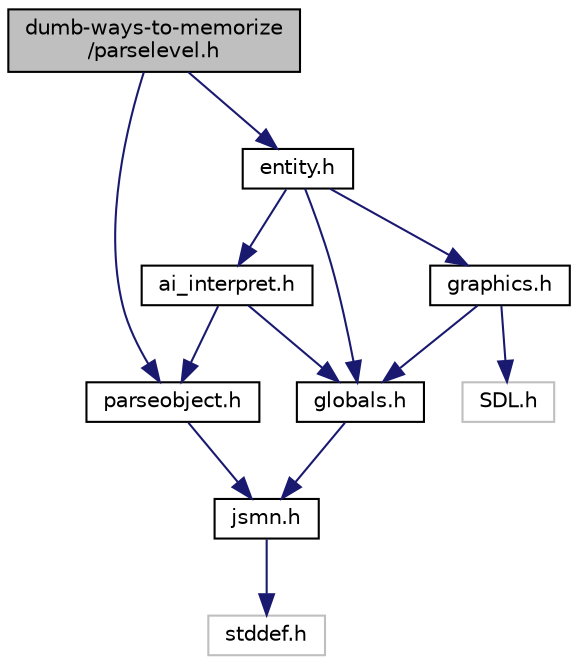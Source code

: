 digraph "dumb-ways-to-memorize/parselevel.h"
{
  edge [fontname="Helvetica",fontsize="10",labelfontname="Helvetica",labelfontsize="10"];
  node [fontname="Helvetica",fontsize="10",shape=record];
  Node1 [label="dumb-ways-to-memorize\l/parselevel.h",height=0.2,width=0.4,color="black", fillcolor="grey75", style="filled", fontcolor="black"];
  Node1 -> Node2 [color="midnightblue",fontsize="10",style="solid"];
  Node2 [label="parseobject.h",height=0.2,width=0.4,color="black", fillcolor="white", style="filled",URL="$parseobject_8h.html"];
  Node2 -> Node3 [color="midnightblue",fontsize="10",style="solid"];
  Node3 [label="jsmn.h",height=0.2,width=0.4,color="black", fillcolor="white", style="filled",URL="$jsmn_8h.html"];
  Node3 -> Node4 [color="midnightblue",fontsize="10",style="solid"];
  Node4 [label="stddef.h",height=0.2,width=0.4,color="grey75", fillcolor="white", style="filled"];
  Node1 -> Node5 [color="midnightblue",fontsize="10",style="solid"];
  Node5 [label="entity.h",height=0.2,width=0.4,color="black", fillcolor="white", style="filled",URL="$entity_8h.html"];
  Node5 -> Node6 [color="midnightblue",fontsize="10",style="solid"];
  Node6 [label="globals.h",height=0.2,width=0.4,color="black", fillcolor="white", style="filled",URL="$globals_8h.html"];
  Node6 -> Node3 [color="midnightblue",fontsize="10",style="solid"];
  Node5 -> Node7 [color="midnightblue",fontsize="10",style="solid"];
  Node7 [label="graphics.h",height=0.2,width=0.4,color="black", fillcolor="white", style="filled",URL="$graphics_8h.html"];
  Node7 -> Node8 [color="midnightblue",fontsize="10",style="solid"];
  Node8 [label="SDL.h",height=0.2,width=0.4,color="grey75", fillcolor="white", style="filled"];
  Node7 -> Node6 [color="midnightblue",fontsize="10",style="solid"];
  Node5 -> Node9 [color="midnightblue",fontsize="10",style="solid"];
  Node9 [label="ai_interpret.h",height=0.2,width=0.4,color="black", fillcolor="white", style="filled",URL="$ai__interpret_8h.html"];
  Node9 -> Node6 [color="midnightblue",fontsize="10",style="solid"];
  Node9 -> Node2 [color="midnightblue",fontsize="10",style="solid"];
}
